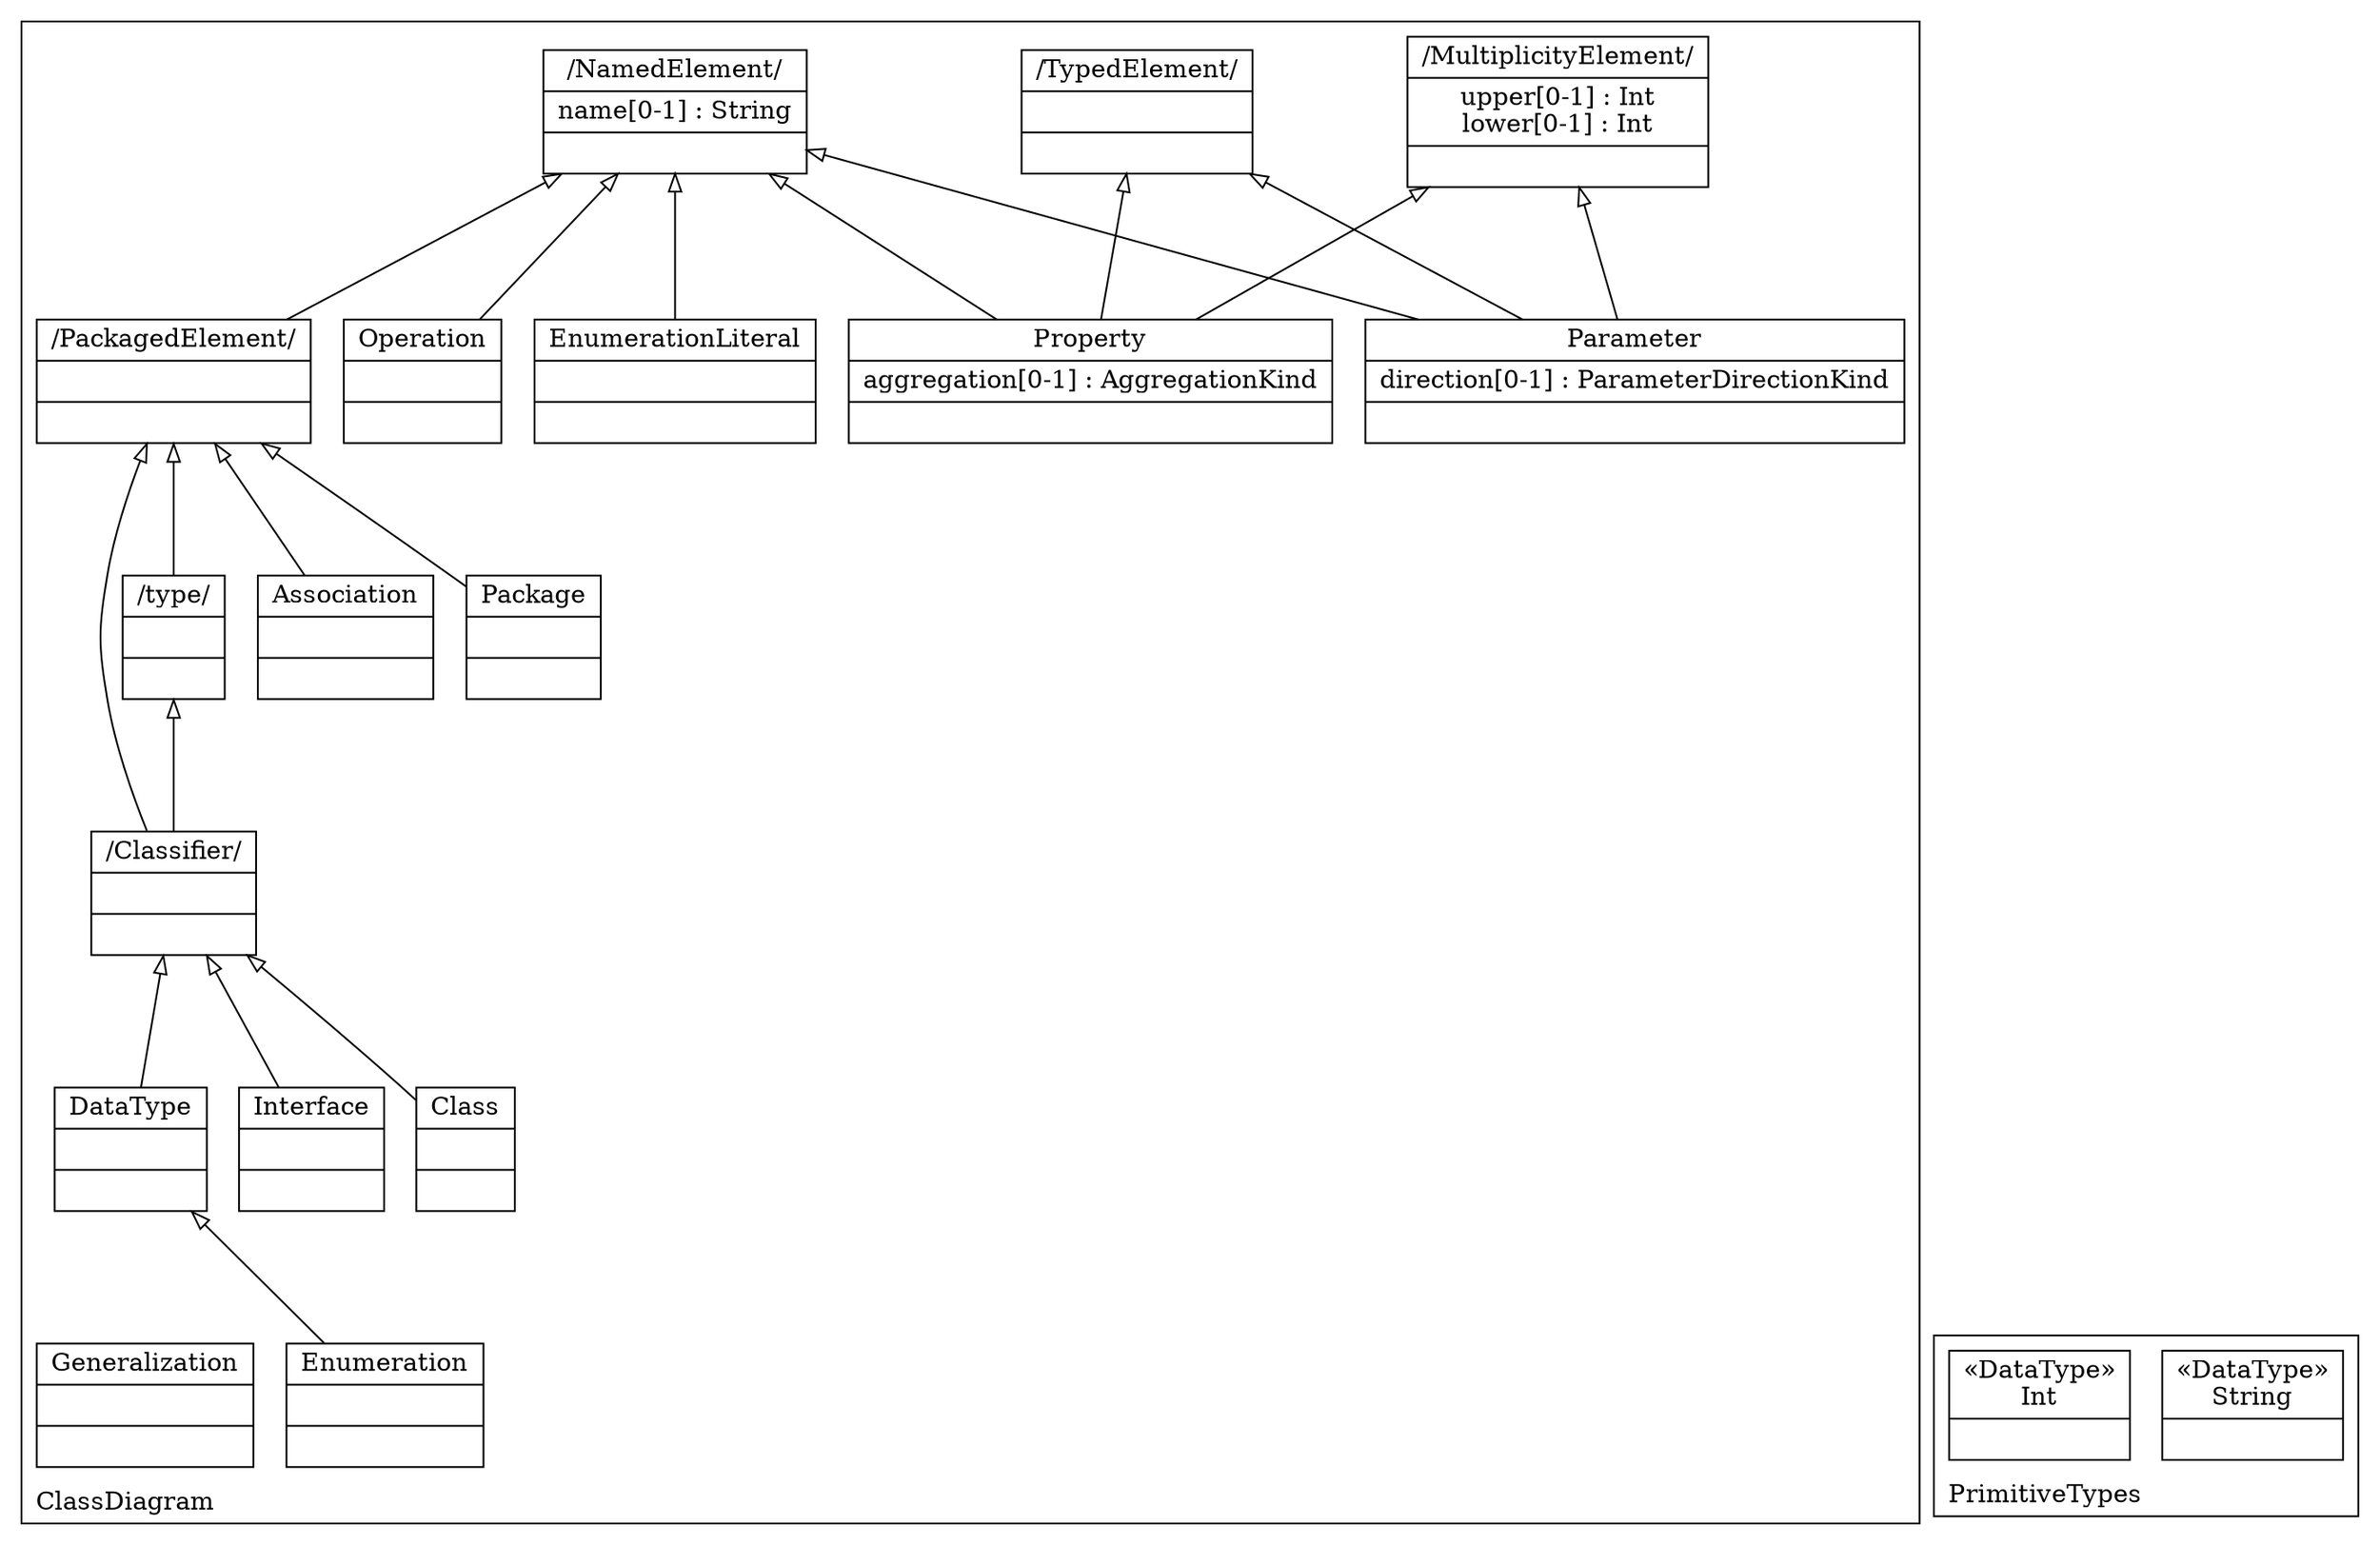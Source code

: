 digraph "KM3 Model in DOT" {
graph[rankdir=BT,labeljust=l,labelloc=t,nodeSep=0.75,compound=true];
 subgraph "cluster_ClassDiagram"{
labelloc=t
color=black
label=ClassDiagram
 node[shape=record];
Class[label="{Class| | }"]
 Class->Classifier[arrowhead=onormal,group=Classifier,minlen=2,constraint=true,]
;
 node[shape=record];
Property[label="{Property|aggregation[0-1] : AggregationKind| }"]
 Property->TypedElement[arrowhead=onormal,group=TypedElement,minlen=2,constraint=true,]
 Property->MultiplicityElement[arrowhead=onormal,group=MultiplicityElement,minlen=2,constraint=true,]
 Property->NamedElement[arrowhead=onormal,group=NamedElement,minlen=2,constraint=true,]
;
 node[shape=record];
Operation[label="{Operation| | }"]
 Operation->NamedElement[arrowhead=onormal,group=NamedElement,minlen=2,constraint=true,]
;
 node[shape=record];
Interface[label="{Interface| | }"]
 Interface->Classifier[arrowhead=onormal,group=Classifier,minlen=2,constraint=true,]
;
 node[shape=record];
Classifier[label="{/Classifier/| | }"]
 Classifier->PackagedElement[arrowhead=onormal,group=PackagedElement,minlen=2,constraint=true,]
 Classifier->type[arrowhead=onormal,group=type,minlen=2,constraint=true,]
;
 node[shape=record];
Package[label="{Package| | }"]
 Package->PackagedElement[arrowhead=onormal,group=PackagedElement,minlen=2,constraint=true,]
;
 node[shape=record];
Association[label="{Association| | }"]
 Association->PackagedElement[arrowhead=onormal,group=PackagedElement,minlen=2,constraint=true,]
;
 node[shape=record];
PackagedElement[label="{/PackagedElement/| | }"]
 PackagedElement->NamedElement[arrowhead=onormal,group=NamedElement,minlen=2,constraint=true,]
;
 node[shape=record];
Parameter[label="{Parameter|direction[0-1] : ParameterDirectionKind| }"]
 Parameter->TypedElement[arrowhead=onormal,group=TypedElement,minlen=2,constraint=true,]
 Parameter->MultiplicityElement[arrowhead=onormal,group=MultiplicityElement,minlen=2,constraint=true,]
 Parameter->NamedElement[arrowhead=onormal,group=NamedElement,minlen=2,constraint=true,]
;
 node[shape=record];
DataType[label="{DataType| | }"]
 DataType->Classifier[arrowhead=onormal,group=Classifier,minlen=2,constraint=true,]
;
 node[shape=record];
Enumeration[label="{Enumeration| | }"]
 Enumeration->DataType[arrowhead=onormal,group=DataType,minlen=2,constraint=true,]
;
 node[shape=record];
type[label="{/type/| | }"]
 type->PackagedElement[arrowhead=onormal,group=PackagedElement,minlen=2,constraint=true,]
;
 node[shape=record];
TypedElement[label="{/TypedElement/| | }"]
;
 node[shape=record];
MultiplicityElement[label="{/MultiplicityElement/|upper[0-1] : Int\nlower[0-1] : Int| }"]
;
 node[shape=record];
EnumerationLiteral[label="{EnumerationLiteral| | }"]
 EnumerationLiteral->NamedElement[arrowhead=onormal,group=NamedElement,minlen=2,constraint=true,]
;
 node[shape=record];
NamedElement[label="{/NamedElement/|name[0-1] : String| }"]
;
 node[shape=record];
Generalization[label="{Generalization| | }"]
;

} subgraph "cluster_PrimitiveTypes"{
labelloc=t
color=black
label=PrimitiveTypes
 node[shape=record];
String[label="{&#171;DataType&#187;\nString|}"]
;
 node[shape=record];
Int[label="{&#171;DataType&#187;\nInt|}"]
;

}
}